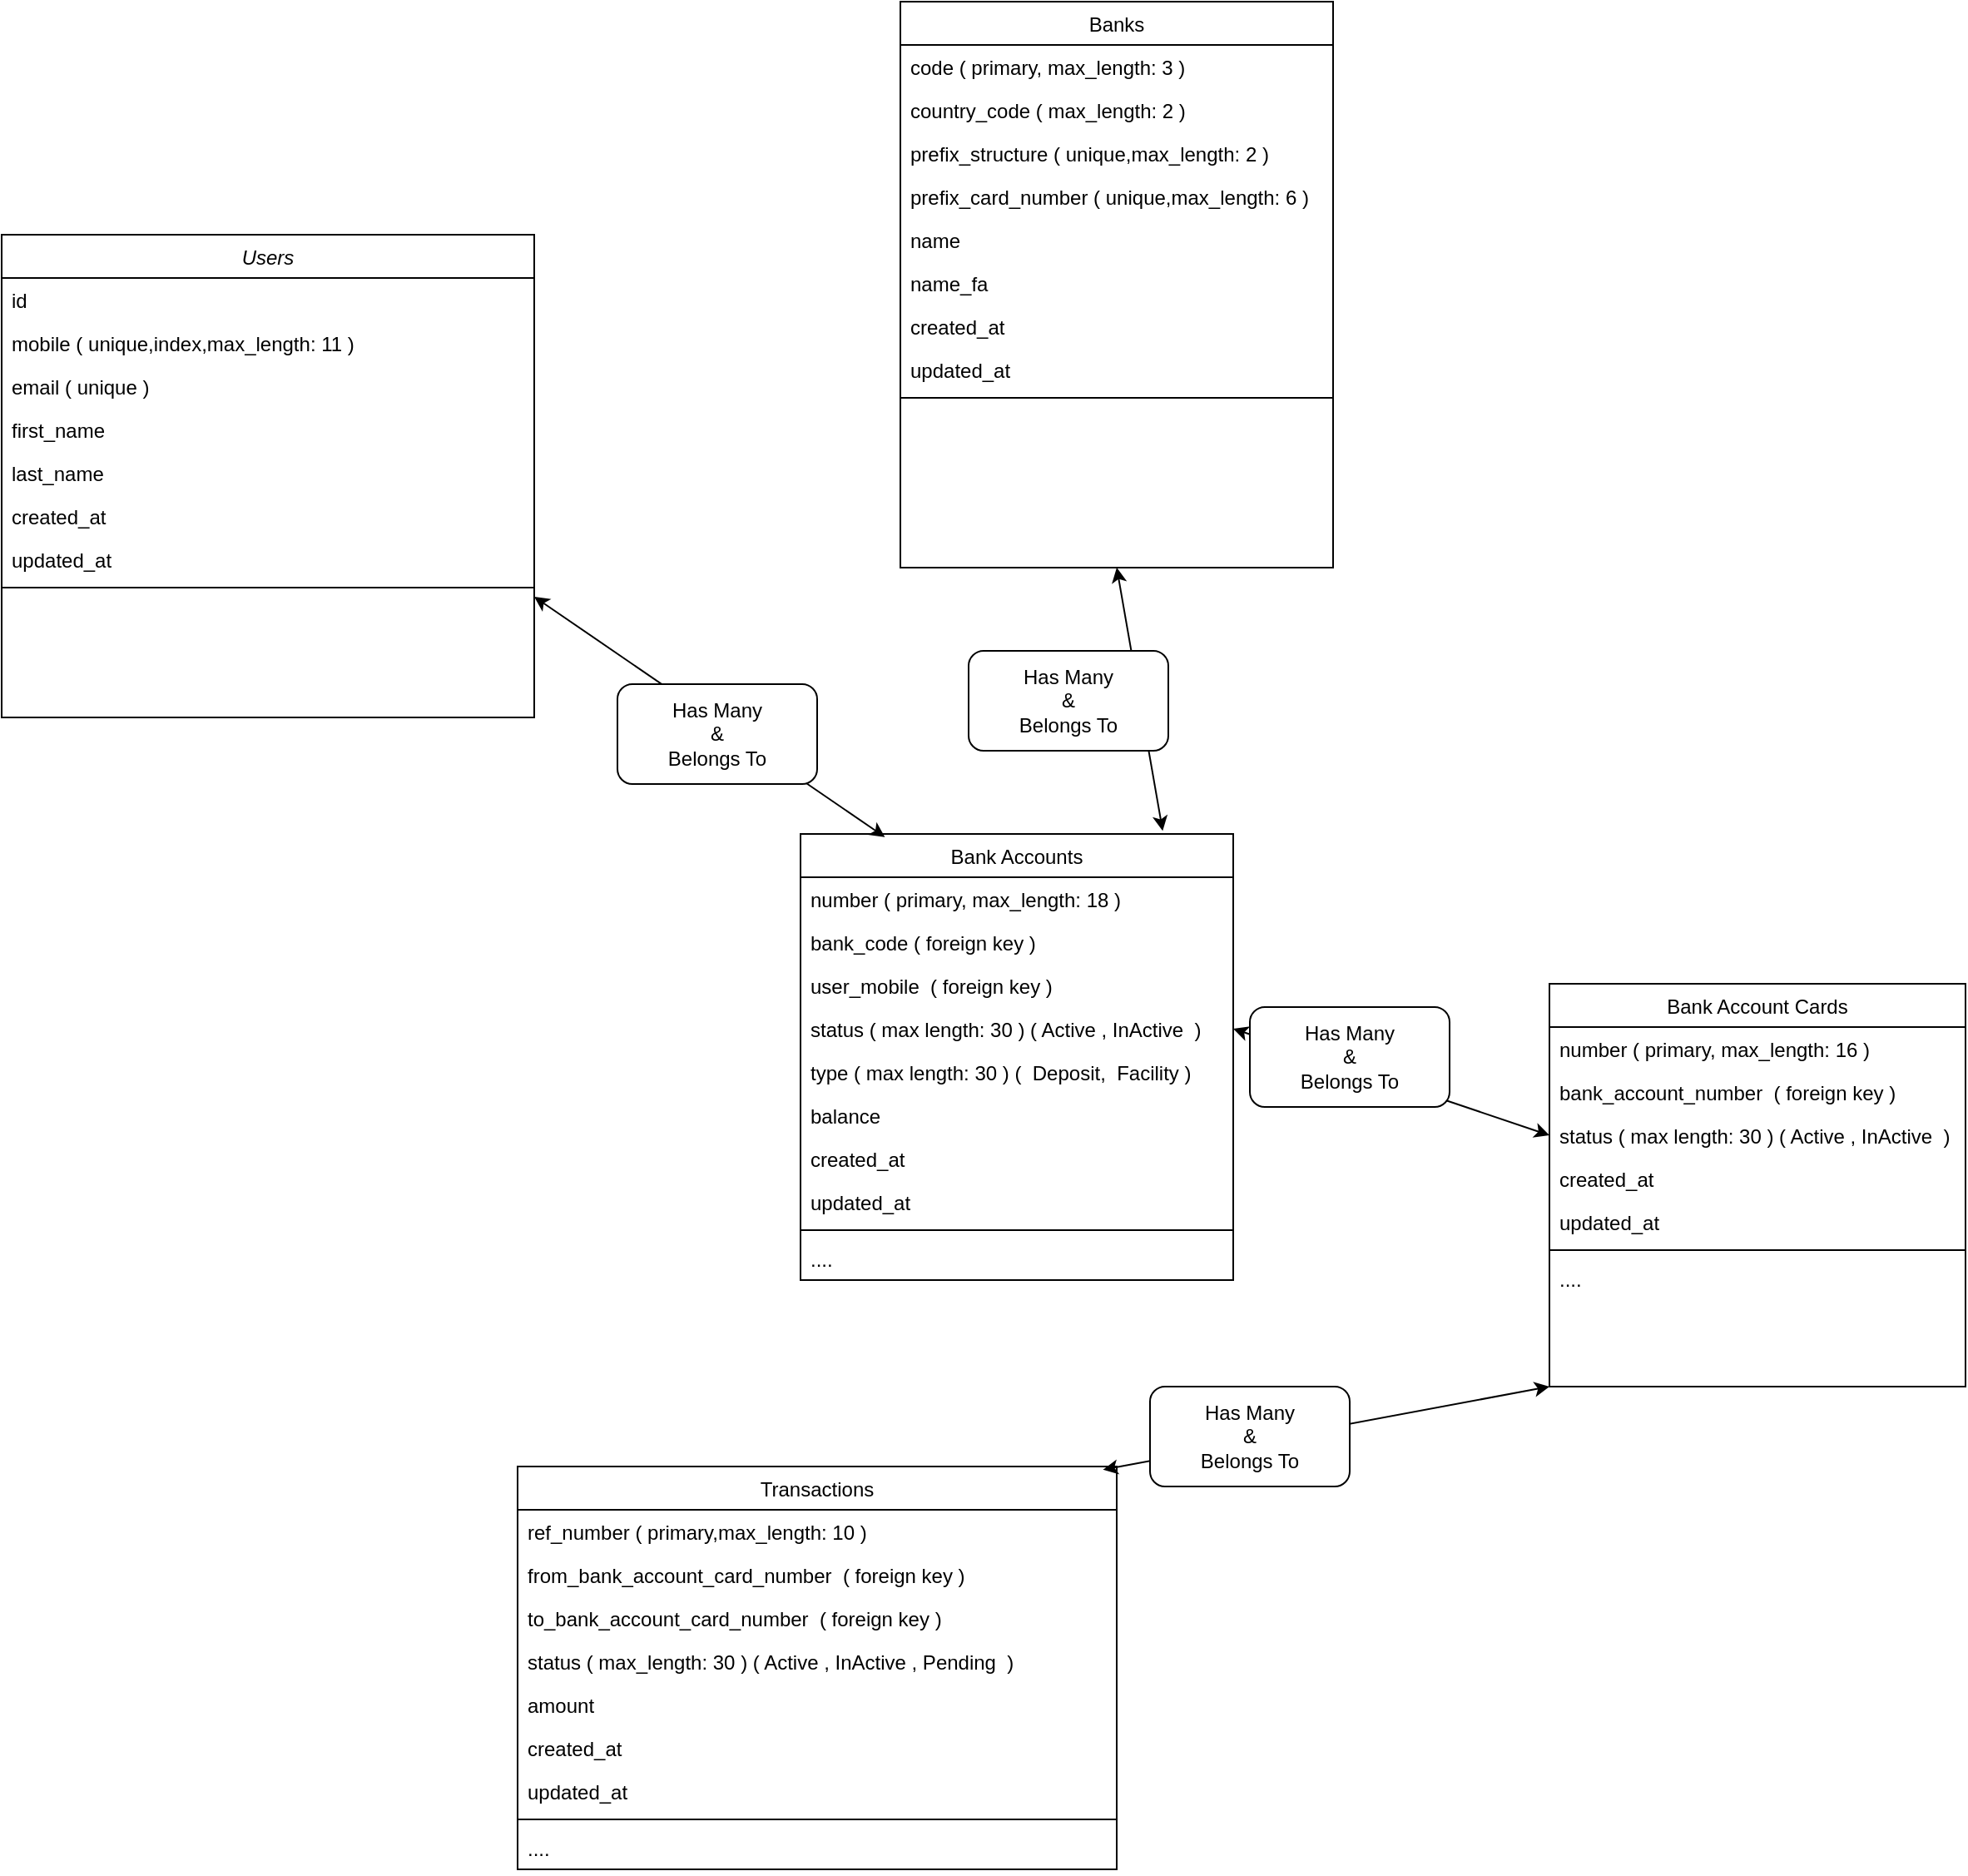 <mxfile version="26.0.11">
  <diagram id="C5RBs43oDa-KdzZeNtuy" name="Page-1">
    <mxGraphModel dx="1434" dy="1941" grid="1" gridSize="10" guides="1" tooltips="1" connect="1" arrows="1" fold="1" page="1" pageScale="1" pageWidth="827" pageHeight="1169" math="0" shadow="0">
      <root>
        <mxCell id="WIyWlLk6GJQsqaUBKTNV-0" />
        <mxCell id="WIyWlLk6GJQsqaUBKTNV-1" parent="WIyWlLk6GJQsqaUBKTNV-0" />
        <mxCell id="zkfFHV4jXpPFQw0GAbJ--0" value="Users" style="swimlane;fontStyle=2;align=center;verticalAlign=top;childLayout=stackLayout;horizontal=1;startSize=26;horizontalStack=0;resizeParent=1;resizeLast=0;collapsible=1;marginBottom=0;rounded=0;shadow=0;strokeWidth=1;" parent="WIyWlLk6GJQsqaUBKTNV-1" vertex="1">
          <mxGeometry x="60" y="-170" width="320" height="290" as="geometry">
            <mxRectangle x="230" y="140" width="160" height="26" as="alternateBounds" />
          </mxGeometry>
        </mxCell>
        <mxCell id="AuZ0yjJ741E9Ipu-I-Gj-0" value="id" style="text;align=left;verticalAlign=top;spacingLeft=4;spacingRight=4;overflow=hidden;rotatable=0;points=[[0,0.5],[1,0.5]];portConstraint=eastwest;rounded=0;shadow=0;html=0;" parent="zkfFHV4jXpPFQw0GAbJ--0" vertex="1">
          <mxGeometry y="26" width="320" height="26" as="geometry" />
        </mxCell>
        <mxCell id="zkfFHV4jXpPFQw0GAbJ--2" value="mobile ( unique,index,max_length: 11 )" style="text;align=left;verticalAlign=top;spacingLeft=4;spacingRight=4;overflow=hidden;rotatable=0;points=[[0,0.5],[1,0.5]];portConstraint=eastwest;rounded=0;shadow=0;html=0;" parent="zkfFHV4jXpPFQw0GAbJ--0" vertex="1">
          <mxGeometry y="52" width="320" height="26" as="geometry" />
        </mxCell>
        <mxCell id="zkfFHV4jXpPFQw0GAbJ--3" value="email ( unique )" style="text;align=left;verticalAlign=top;spacingLeft=4;spacingRight=4;overflow=hidden;rotatable=0;points=[[0,0.5],[1,0.5]];portConstraint=eastwest;rounded=0;shadow=0;html=0;" parent="zkfFHV4jXpPFQw0GAbJ--0" vertex="1">
          <mxGeometry y="78" width="320" height="26" as="geometry" />
        </mxCell>
        <mxCell id="2O-FVLRx_Hbh527r4fNh-0" value="first_name" style="text;align=left;verticalAlign=top;spacingLeft=4;spacingRight=4;overflow=hidden;rotatable=0;points=[[0,0.5],[1,0.5]];portConstraint=eastwest;rounded=0;shadow=0;html=0;" parent="zkfFHV4jXpPFQw0GAbJ--0" vertex="1">
          <mxGeometry y="104" width="320" height="26" as="geometry" />
        </mxCell>
        <mxCell id="2O-FVLRx_Hbh527r4fNh-1" value="last_name" style="text;align=left;verticalAlign=top;spacingLeft=4;spacingRight=4;overflow=hidden;rotatable=0;points=[[0,0.5],[1,0.5]];portConstraint=eastwest;rounded=0;shadow=0;html=0;" parent="zkfFHV4jXpPFQw0GAbJ--0" vertex="1">
          <mxGeometry y="130" width="320" height="26" as="geometry" />
        </mxCell>
        <mxCell id="2O-FVLRx_Hbh527r4fNh-2" value="created_at" style="text;align=left;verticalAlign=top;spacingLeft=4;spacingRight=4;overflow=hidden;rotatable=0;points=[[0,0.5],[1,0.5]];portConstraint=eastwest;rounded=0;shadow=0;html=0;" parent="zkfFHV4jXpPFQw0GAbJ--0" vertex="1">
          <mxGeometry y="156" width="320" height="26" as="geometry" />
        </mxCell>
        <mxCell id="2O-FVLRx_Hbh527r4fNh-3" value="updated_at" style="text;align=left;verticalAlign=top;spacingLeft=4;spacingRight=4;overflow=hidden;rotatable=0;points=[[0,0.5],[1,0.5]];portConstraint=eastwest;rounded=0;shadow=0;html=0;" parent="zkfFHV4jXpPFQw0GAbJ--0" vertex="1">
          <mxGeometry y="182" width="320" height="26" as="geometry" />
        </mxCell>
        <mxCell id="zkfFHV4jXpPFQw0GAbJ--4" value="" style="line;html=1;strokeWidth=1;align=left;verticalAlign=middle;spacingTop=-1;spacingLeft=3;spacingRight=3;rotatable=0;labelPosition=right;points=[];portConstraint=eastwest;" parent="zkfFHV4jXpPFQw0GAbJ--0" vertex="1">
          <mxGeometry y="208" width="320" height="8" as="geometry" />
        </mxCell>
        <mxCell id="zkfFHV4jXpPFQw0GAbJ--17" value="Bank Accounts" style="swimlane;fontStyle=0;align=center;verticalAlign=top;childLayout=stackLayout;horizontal=1;startSize=26;horizontalStack=0;resizeParent=1;resizeLast=0;collapsible=1;marginBottom=0;rounded=0;shadow=0;strokeWidth=1;" parent="WIyWlLk6GJQsqaUBKTNV-1" vertex="1">
          <mxGeometry x="540" y="190" width="260" height="268" as="geometry">
            <mxRectangle x="550" y="140" width="160" height="26" as="alternateBounds" />
          </mxGeometry>
        </mxCell>
        <mxCell id="zkfFHV4jXpPFQw0GAbJ--18" value="number ( primary, max_length: 18 )" style="text;align=left;verticalAlign=top;spacingLeft=4;spacingRight=4;overflow=hidden;rotatable=0;points=[[0,0.5],[1,0.5]];portConstraint=eastwest;" parent="zkfFHV4jXpPFQw0GAbJ--17" vertex="1">
          <mxGeometry y="26" width="260" height="26" as="geometry" />
        </mxCell>
        <mxCell id="2O-FVLRx_Hbh527r4fNh-16" value="bank_code ( foreign key )" style="text;align=left;verticalAlign=top;spacingLeft=4;spacingRight=4;overflow=hidden;rotatable=0;points=[[0,0.5],[1,0.5]];portConstraint=eastwest;rounded=0;shadow=0;html=0;" parent="zkfFHV4jXpPFQw0GAbJ--17" vertex="1">
          <mxGeometry y="52" width="260" height="26" as="geometry" />
        </mxCell>
        <mxCell id="zkfFHV4jXpPFQw0GAbJ--19" value="user_mobile  ( foreign key )" style="text;align=left;verticalAlign=top;spacingLeft=4;spacingRight=4;overflow=hidden;rotatable=0;points=[[0,0.5],[1,0.5]];portConstraint=eastwest;rounded=0;shadow=0;html=0;" parent="zkfFHV4jXpPFQw0GAbJ--17" vertex="1">
          <mxGeometry y="78" width="260" height="26" as="geometry" />
        </mxCell>
        <mxCell id="2O-FVLRx_Hbh527r4fNh-47" value="status ( max length: 30 ) ( Active , InActive  )" style="text;align=left;verticalAlign=top;spacingLeft=4;spacingRight=4;overflow=hidden;rotatable=0;points=[[0,0.5],[1,0.5]];portConstraint=eastwest;rounded=0;shadow=0;html=0;" parent="zkfFHV4jXpPFQw0GAbJ--17" vertex="1">
          <mxGeometry y="104" width="260" height="26" as="geometry" />
        </mxCell>
        <mxCell id="2O-FVLRx_Hbh527r4fNh-38" value="type ( max length: 30 ) (  Deposit,  Facility )" style="text;align=left;verticalAlign=top;spacingLeft=4;spacingRight=4;overflow=hidden;rotatable=0;points=[[0,0.5],[1,0.5]];portConstraint=eastwest;rounded=0;shadow=0;html=0;" parent="zkfFHV4jXpPFQw0GAbJ--17" vertex="1">
          <mxGeometry y="130" width="260" height="26" as="geometry" />
        </mxCell>
        <mxCell id="2O-FVLRx_Hbh527r4fNh-78" value="balance " style="text;align=left;verticalAlign=top;spacingLeft=4;spacingRight=4;overflow=hidden;rotatable=0;points=[[0,0.5],[1,0.5]];portConstraint=eastwest;rounded=0;shadow=0;html=0;" parent="zkfFHV4jXpPFQw0GAbJ--17" vertex="1">
          <mxGeometry y="156" width="260" height="26" as="geometry" />
        </mxCell>
        <mxCell id="2O-FVLRx_Hbh527r4fNh-55" value="created_at" style="text;align=left;verticalAlign=top;spacingLeft=4;spacingRight=4;overflow=hidden;rotatable=0;points=[[0,0.5],[1,0.5]];portConstraint=eastwest;rounded=0;shadow=0;html=0;" parent="zkfFHV4jXpPFQw0GAbJ--17" vertex="1">
          <mxGeometry y="182" width="260" height="26" as="geometry" />
        </mxCell>
        <mxCell id="2O-FVLRx_Hbh527r4fNh-56" value="updated_at" style="text;align=left;verticalAlign=top;spacingLeft=4;spacingRight=4;overflow=hidden;rotatable=0;points=[[0,0.5],[1,0.5]];portConstraint=eastwest;rounded=0;shadow=0;html=0;" parent="zkfFHV4jXpPFQw0GAbJ--17" vertex="1">
          <mxGeometry y="208" width="260" height="26" as="geometry" />
        </mxCell>
        <mxCell id="zkfFHV4jXpPFQw0GAbJ--23" value="" style="line;html=1;strokeWidth=1;align=left;verticalAlign=middle;spacingTop=-1;spacingLeft=3;spacingRight=3;rotatable=0;labelPosition=right;points=[];portConstraint=eastwest;" parent="zkfFHV4jXpPFQw0GAbJ--17" vertex="1">
          <mxGeometry y="234" width="260" height="8" as="geometry" />
        </mxCell>
        <mxCell id="zkfFHV4jXpPFQw0GAbJ--25" value="...." style="text;align=left;verticalAlign=top;spacingLeft=4;spacingRight=4;overflow=hidden;rotatable=0;points=[[0,0.5],[1,0.5]];portConstraint=eastwest;" parent="zkfFHV4jXpPFQw0GAbJ--17" vertex="1">
          <mxGeometry y="242" width="260" height="26" as="geometry" />
        </mxCell>
        <mxCell id="2O-FVLRx_Hbh527r4fNh-4" value="Banks" style="swimlane;fontStyle=0;align=center;verticalAlign=top;childLayout=stackLayout;horizontal=1;startSize=26;horizontalStack=0;resizeParent=1;resizeLast=0;collapsible=1;marginBottom=0;rounded=0;shadow=0;strokeWidth=1;" parent="WIyWlLk6GJQsqaUBKTNV-1" vertex="1">
          <mxGeometry x="600" y="-310" width="260" height="340" as="geometry">
            <mxRectangle x="550" y="140" width="160" height="26" as="alternateBounds" />
          </mxGeometry>
        </mxCell>
        <mxCell id="2O-FVLRx_Hbh527r4fNh-18" value="code ( primary, max_length: 3 )" style="text;align=left;verticalAlign=top;spacingLeft=4;spacingRight=4;overflow=hidden;rotatable=0;points=[[0,0.5],[1,0.5]];portConstraint=eastwest;rounded=0;shadow=0;html=0;" parent="2O-FVLRx_Hbh527r4fNh-4" vertex="1">
          <mxGeometry y="26" width="260" height="26" as="geometry" />
        </mxCell>
        <mxCell id="2O-FVLRx_Hbh527r4fNh-20" value="country_code ( max_length: 2 )" style="text;align=left;verticalAlign=top;spacingLeft=4;spacingRight=4;overflow=hidden;rotatable=0;points=[[0,0.5],[1,0.5]];portConstraint=eastwest;rounded=0;shadow=0;html=0;" parent="2O-FVLRx_Hbh527r4fNh-4" vertex="1">
          <mxGeometry y="52" width="260" height="26" as="geometry" />
        </mxCell>
        <mxCell id="2O-FVLRx_Hbh527r4fNh-19" value="prefix_structure ( unique,max_length: 2 )" style="text;align=left;verticalAlign=top;spacingLeft=4;spacingRight=4;overflow=hidden;rotatable=0;points=[[0,0.5],[1,0.5]];portConstraint=eastwest;rounded=0;shadow=0;html=0;" parent="2O-FVLRx_Hbh527r4fNh-4" vertex="1">
          <mxGeometry y="78" width="260" height="26" as="geometry" />
        </mxCell>
        <mxCell id="2O-FVLRx_Hbh527r4fNh-7" value="prefix_card_number ( unique,max_length: 6 )" style="text;align=left;verticalAlign=top;spacingLeft=4;spacingRight=4;overflow=hidden;rotatable=0;points=[[0,0.5],[1,0.5]];portConstraint=eastwest;rounded=0;shadow=0;html=0;" parent="2O-FVLRx_Hbh527r4fNh-4" vertex="1">
          <mxGeometry y="104" width="260" height="26" as="geometry" />
        </mxCell>
        <mxCell id="2O-FVLRx_Hbh527r4fNh-6" value="name" style="text;align=left;verticalAlign=top;spacingLeft=4;spacingRight=4;overflow=hidden;rotatable=0;points=[[0,0.5],[1,0.5]];portConstraint=eastwest;rounded=0;shadow=0;html=0;" parent="2O-FVLRx_Hbh527r4fNh-4" vertex="1">
          <mxGeometry y="130" width="260" height="26" as="geometry" />
        </mxCell>
        <mxCell id="2O-FVLRx_Hbh527r4fNh-13" value="name_fa" style="text;align=left;verticalAlign=top;spacingLeft=4;spacingRight=4;overflow=hidden;rotatable=0;points=[[0,0.5],[1,0.5]];portConstraint=eastwest;rounded=0;shadow=0;html=0;" parent="2O-FVLRx_Hbh527r4fNh-4" vertex="1">
          <mxGeometry y="156" width="260" height="26" as="geometry" />
        </mxCell>
        <mxCell id="2O-FVLRx_Hbh527r4fNh-51" value="created_at" style="text;align=left;verticalAlign=top;spacingLeft=4;spacingRight=4;overflow=hidden;rotatable=0;points=[[0,0.5],[1,0.5]];portConstraint=eastwest;rounded=0;shadow=0;html=0;" parent="2O-FVLRx_Hbh527r4fNh-4" vertex="1">
          <mxGeometry y="182" width="260" height="26" as="geometry" />
        </mxCell>
        <mxCell id="2O-FVLRx_Hbh527r4fNh-52" value="updated_at" style="text;align=left;verticalAlign=top;spacingLeft=4;spacingRight=4;overflow=hidden;rotatable=0;points=[[0,0.5],[1,0.5]];portConstraint=eastwest;rounded=0;shadow=0;html=0;" parent="2O-FVLRx_Hbh527r4fNh-4" vertex="1">
          <mxGeometry y="208" width="260" height="26" as="geometry" />
        </mxCell>
        <mxCell id="2O-FVLRx_Hbh527r4fNh-10" value="" style="line;html=1;strokeWidth=1;align=left;verticalAlign=middle;spacingTop=-1;spacingLeft=3;spacingRight=3;rotatable=0;labelPosition=right;points=[];portConstraint=eastwest;" parent="2O-FVLRx_Hbh527r4fNh-4" vertex="1">
          <mxGeometry y="234" width="260" height="8" as="geometry" />
        </mxCell>
        <mxCell id="2O-FVLRx_Hbh527r4fNh-39" value="Bank Account Cards" style="swimlane;fontStyle=0;align=center;verticalAlign=top;childLayout=stackLayout;horizontal=1;startSize=26;horizontalStack=0;resizeParent=1;resizeLast=0;collapsible=1;marginBottom=0;rounded=0;shadow=0;strokeWidth=1;" parent="WIyWlLk6GJQsqaUBKTNV-1" vertex="1">
          <mxGeometry x="990" y="280" width="250" height="242" as="geometry">
            <mxRectangle x="550" y="140" width="160" height="26" as="alternateBounds" />
          </mxGeometry>
        </mxCell>
        <mxCell id="2O-FVLRx_Hbh527r4fNh-40" value="number ( primary, max_length: 16 )" style="text;align=left;verticalAlign=top;spacingLeft=4;spacingRight=4;overflow=hidden;rotatable=0;points=[[0,0.5],[1,0.5]];portConstraint=eastwest;" parent="2O-FVLRx_Hbh527r4fNh-39" vertex="1">
          <mxGeometry y="26" width="250" height="26" as="geometry" />
        </mxCell>
        <mxCell id="2O-FVLRx_Hbh527r4fNh-41" value="bank_account_number  ( foreign key )" style="text;align=left;verticalAlign=top;spacingLeft=4;spacingRight=4;overflow=hidden;rotatable=0;points=[[0,0.5],[1,0.5]];portConstraint=eastwest;rounded=0;shadow=0;html=0;" parent="2O-FVLRx_Hbh527r4fNh-39" vertex="1">
          <mxGeometry y="52" width="250" height="26" as="geometry" />
        </mxCell>
        <mxCell id="2O-FVLRx_Hbh527r4fNh-48" value="status ( max length: 30 ) ( Active , InActive  )" style="text;align=left;verticalAlign=top;spacingLeft=4;spacingRight=4;overflow=hidden;rotatable=0;points=[[0,0.5],[1,0.5]];portConstraint=eastwest;rounded=0;shadow=0;html=0;" parent="2O-FVLRx_Hbh527r4fNh-39" vertex="1">
          <mxGeometry y="78" width="250" height="26" as="geometry" />
        </mxCell>
        <mxCell id="2O-FVLRx_Hbh527r4fNh-53" value="created_at" style="text;align=left;verticalAlign=top;spacingLeft=4;spacingRight=4;overflow=hidden;rotatable=0;points=[[0,0.5],[1,0.5]];portConstraint=eastwest;rounded=0;shadow=0;html=0;" parent="2O-FVLRx_Hbh527r4fNh-39" vertex="1">
          <mxGeometry y="104" width="250" height="26" as="geometry" />
        </mxCell>
        <mxCell id="2O-FVLRx_Hbh527r4fNh-54" value="updated_at" style="text;align=left;verticalAlign=top;spacingLeft=4;spacingRight=4;overflow=hidden;rotatable=0;points=[[0,0.5],[1,0.5]];portConstraint=eastwest;rounded=0;shadow=0;html=0;" parent="2O-FVLRx_Hbh527r4fNh-39" vertex="1">
          <mxGeometry y="130" width="250" height="26" as="geometry" />
        </mxCell>
        <mxCell id="2O-FVLRx_Hbh527r4fNh-45" value="" style="line;html=1;strokeWidth=1;align=left;verticalAlign=middle;spacingTop=-1;spacingLeft=3;spacingRight=3;rotatable=0;labelPosition=right;points=[];portConstraint=eastwest;" parent="2O-FVLRx_Hbh527r4fNh-39" vertex="1">
          <mxGeometry y="156" width="250" height="8" as="geometry" />
        </mxCell>
        <mxCell id="2O-FVLRx_Hbh527r4fNh-46" value="...." style="text;align=left;verticalAlign=top;spacingLeft=4;spacingRight=4;overflow=hidden;rotatable=0;points=[[0,0.5],[1,0.5]];portConstraint=eastwest;" parent="2O-FVLRx_Hbh527r4fNh-39" vertex="1">
          <mxGeometry y="164" width="250" height="26" as="geometry" />
        </mxCell>
        <mxCell id="2O-FVLRx_Hbh527r4fNh-60" value="" style="endArrow=classic;startArrow=classic;html=1;rounded=0;exitX=0.837;exitY=-0.007;exitDx=0;exitDy=0;exitPerimeter=0;entryX=0.5;entryY=1;entryDx=0;entryDy=0;" parent="WIyWlLk6GJQsqaUBKTNV-1" source="zkfFHV4jXpPFQw0GAbJ--17" target="2O-FVLRx_Hbh527r4fNh-4" edge="1">
          <mxGeometry width="50" height="50" relative="1" as="geometry">
            <mxPoint x="510" y="60" as="sourcePoint" />
            <mxPoint x="560" y="10" as="targetPoint" />
          </mxGeometry>
        </mxCell>
        <mxCell id="2O-FVLRx_Hbh527r4fNh-62" value="" style="endArrow=classic;startArrow=classic;html=1;rounded=0;entryX=0;entryY=0.5;entryDx=0;entryDy=0;exitX=1;exitY=0.5;exitDx=0;exitDy=0;" parent="WIyWlLk6GJQsqaUBKTNV-1" source="2O-FVLRx_Hbh527r4fNh-47" edge="1">
          <mxGeometry width="50" height="50" relative="1" as="geometry">
            <mxPoint x="510" y="160" as="sourcePoint" />
            <mxPoint x="990" y="371" as="targetPoint" />
          </mxGeometry>
        </mxCell>
        <mxCell id="2O-FVLRx_Hbh527r4fNh-65" value="Has Many&lt;br&gt;&amp;amp;&lt;br&gt;Belongs To" style="rounded=1;whiteSpace=wrap;html=1;" parent="WIyWlLk6GJQsqaUBKTNV-1" vertex="1">
          <mxGeometry x="641" y="80" width="120" height="60" as="geometry" />
        </mxCell>
        <mxCell id="2O-FVLRx_Hbh527r4fNh-66" value="" style="endArrow=classic;startArrow=classic;html=1;rounded=0;entryX=1;entryY=0.75;entryDx=0;entryDy=0;exitX=0.195;exitY=0.007;exitDx=0;exitDy=0;exitPerimeter=0;" parent="WIyWlLk6GJQsqaUBKTNV-1" source="zkfFHV4jXpPFQw0GAbJ--17" target="zkfFHV4jXpPFQw0GAbJ--0" edge="1">
          <mxGeometry width="50" height="50" relative="1" as="geometry">
            <mxPoint x="510" y="60" as="sourcePoint" />
            <mxPoint x="560" y="10" as="targetPoint" />
          </mxGeometry>
        </mxCell>
        <mxCell id="2O-FVLRx_Hbh527r4fNh-67" value="Has Many&lt;br&gt;&amp;amp;&lt;br&gt;Belongs To" style="rounded=1;whiteSpace=wrap;html=1;" parent="WIyWlLk6GJQsqaUBKTNV-1" vertex="1">
          <mxGeometry x="430" y="100" width="120" height="60" as="geometry" />
        </mxCell>
        <mxCell id="2O-FVLRx_Hbh527r4fNh-68" value="Has Many&lt;br&gt;&amp;amp;&lt;br&gt;Belongs To" style="rounded=1;whiteSpace=wrap;html=1;" parent="WIyWlLk6GJQsqaUBKTNV-1" vertex="1">
          <mxGeometry x="810" y="294" width="120" height="60" as="geometry" />
        </mxCell>
        <mxCell id="2O-FVLRx_Hbh527r4fNh-69" value="Transactions" style="swimlane;fontStyle=0;align=center;verticalAlign=top;childLayout=stackLayout;horizontal=1;startSize=26;horizontalStack=0;resizeParent=1;resizeLast=0;collapsible=1;marginBottom=0;rounded=0;shadow=0;strokeWidth=1;" parent="WIyWlLk6GJQsqaUBKTNV-1" vertex="1">
          <mxGeometry x="370" y="570" width="360" height="242" as="geometry">
            <mxRectangle x="550" y="140" width="160" height="26" as="alternateBounds" />
          </mxGeometry>
        </mxCell>
        <mxCell id="2O-FVLRx_Hbh527r4fNh-70" value="ref_number ( primary,max_length: 10 )" style="text;align=left;verticalAlign=top;spacingLeft=4;spacingRight=4;overflow=hidden;rotatable=0;points=[[0,0.5],[1,0.5]];portConstraint=eastwest;" parent="2O-FVLRx_Hbh527r4fNh-69" vertex="1">
          <mxGeometry y="26" width="360" height="26" as="geometry" />
        </mxCell>
        <mxCell id="2O-FVLRx_Hbh527r4fNh-71" value="from_bank_account_card_number  ( foreign key )" style="text;align=left;verticalAlign=top;spacingLeft=4;spacingRight=4;overflow=hidden;rotatable=0;points=[[0,0.5],[1,0.5]];portConstraint=eastwest;rounded=0;shadow=0;html=0;" parent="2O-FVLRx_Hbh527r4fNh-69" vertex="1">
          <mxGeometry y="52" width="360" height="26" as="geometry" />
        </mxCell>
        <mxCell id="2O-FVLRx_Hbh527r4fNh-79" value="to_bank_account_card_number  ( foreign key )" style="text;align=left;verticalAlign=top;spacingLeft=4;spacingRight=4;overflow=hidden;rotatable=0;points=[[0,0.5],[1,0.5]];portConstraint=eastwest;rounded=0;shadow=0;html=0;" parent="2O-FVLRx_Hbh527r4fNh-69" vertex="1">
          <mxGeometry y="78" width="360" height="26" as="geometry" />
        </mxCell>
        <mxCell id="2O-FVLRx_Hbh527r4fNh-73" value="status ( max_length: 30 ) ( Active , InActive , Pending  )" style="text;align=left;verticalAlign=top;spacingLeft=4;spacingRight=4;overflow=hidden;rotatable=0;points=[[0,0.5],[1,0.5]];portConstraint=eastwest;rounded=0;shadow=0;html=0;" parent="2O-FVLRx_Hbh527r4fNh-69" vertex="1">
          <mxGeometry y="104" width="360" height="26" as="geometry" />
        </mxCell>
        <mxCell id="2O-FVLRx_Hbh527r4fNh-72" value="amount" style="text;align=left;verticalAlign=top;spacingLeft=4;spacingRight=4;overflow=hidden;rotatable=0;points=[[0,0.5],[1,0.5]];portConstraint=eastwest;rounded=0;shadow=0;html=0;" parent="2O-FVLRx_Hbh527r4fNh-69" vertex="1">
          <mxGeometry y="130" width="360" height="26" as="geometry" />
        </mxCell>
        <mxCell id="2O-FVLRx_Hbh527r4fNh-74" value="created_at" style="text;align=left;verticalAlign=top;spacingLeft=4;spacingRight=4;overflow=hidden;rotatable=0;points=[[0,0.5],[1,0.5]];portConstraint=eastwest;rounded=0;shadow=0;html=0;" parent="2O-FVLRx_Hbh527r4fNh-69" vertex="1">
          <mxGeometry y="156" width="360" height="26" as="geometry" />
        </mxCell>
        <mxCell id="2O-FVLRx_Hbh527r4fNh-75" value="updated_at" style="text;align=left;verticalAlign=top;spacingLeft=4;spacingRight=4;overflow=hidden;rotatable=0;points=[[0,0.5],[1,0.5]];portConstraint=eastwest;rounded=0;shadow=0;html=0;" parent="2O-FVLRx_Hbh527r4fNh-69" vertex="1">
          <mxGeometry y="182" width="360" height="26" as="geometry" />
        </mxCell>
        <mxCell id="2O-FVLRx_Hbh527r4fNh-76" value="" style="line;html=1;strokeWidth=1;align=left;verticalAlign=middle;spacingTop=-1;spacingLeft=3;spacingRight=3;rotatable=0;labelPosition=right;points=[];portConstraint=eastwest;" parent="2O-FVLRx_Hbh527r4fNh-69" vertex="1">
          <mxGeometry y="208" width="360" height="8" as="geometry" />
        </mxCell>
        <mxCell id="2O-FVLRx_Hbh527r4fNh-77" value="...." style="text;align=left;verticalAlign=top;spacingLeft=4;spacingRight=4;overflow=hidden;rotatable=0;points=[[0,0.5],[1,0.5]];portConstraint=eastwest;" parent="2O-FVLRx_Hbh527r4fNh-69" vertex="1">
          <mxGeometry y="216" width="360" height="26" as="geometry" />
        </mxCell>
        <mxCell id="2O-FVLRx_Hbh527r4fNh-80" value="" style="endArrow=classic;startArrow=classic;html=1;rounded=0;entryX=0;entryY=1;entryDx=0;entryDy=0;exitX=0.977;exitY=0.008;exitDx=0;exitDy=0;exitPerimeter=0;" parent="WIyWlLk6GJQsqaUBKTNV-1" source="2O-FVLRx_Hbh527r4fNh-69" target="2O-FVLRx_Hbh527r4fNh-39" edge="1">
          <mxGeometry width="50" height="50" relative="1" as="geometry">
            <mxPoint x="580" y="490" as="sourcePoint" />
            <mxPoint x="630" y="440" as="targetPoint" />
          </mxGeometry>
        </mxCell>
        <mxCell id="2O-FVLRx_Hbh527r4fNh-81" value="Has Many&lt;br&gt;&amp;amp;&lt;br&gt;Belongs To" style="rounded=1;whiteSpace=wrap;html=1;" parent="WIyWlLk6GJQsqaUBKTNV-1" vertex="1">
          <mxGeometry x="750" y="522" width="120" height="60" as="geometry" />
        </mxCell>
      </root>
    </mxGraphModel>
  </diagram>
</mxfile>
